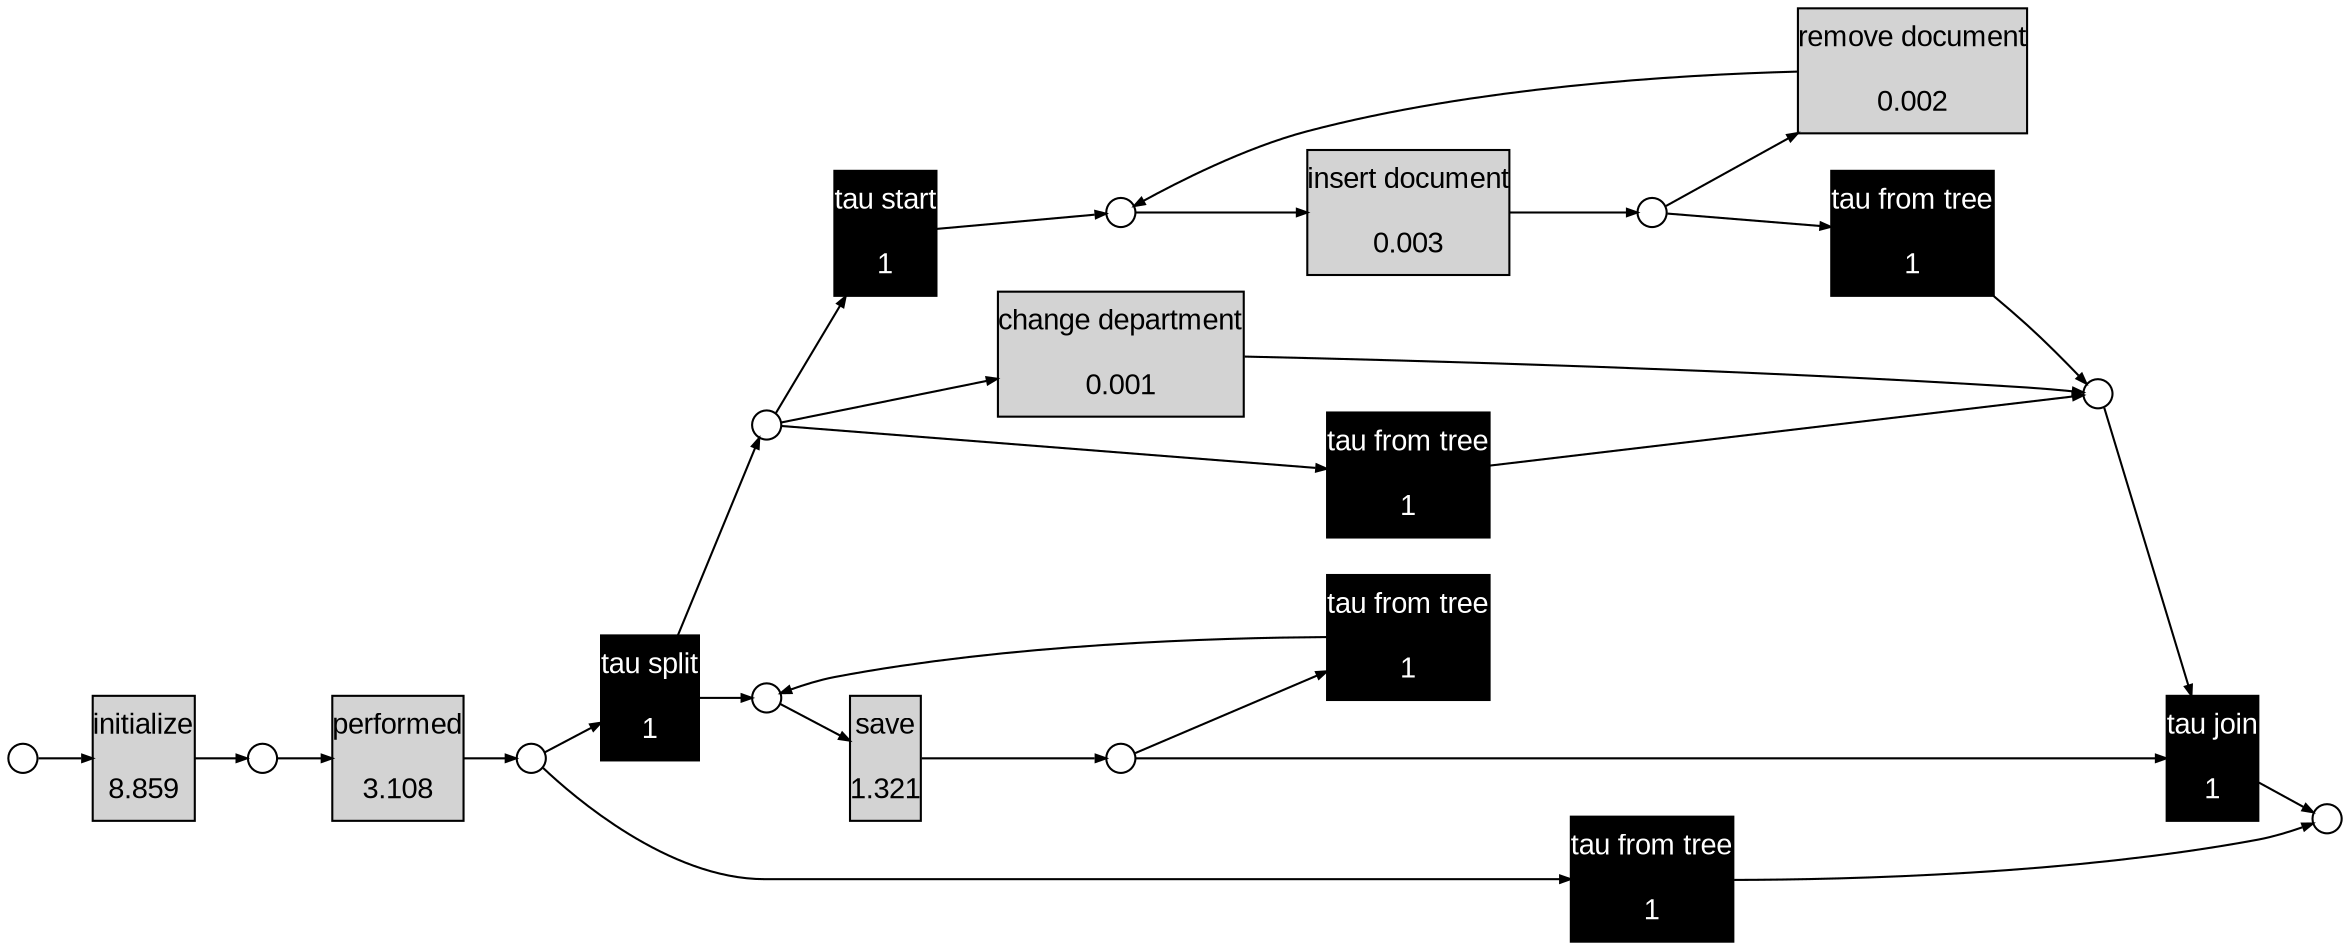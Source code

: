 digraph G { 
ranksep=".3"; fontsize="14"; remincross=true; margin="0.0,0.0"; fontname="Arial";rankdir="LR";
edge [arrowsize="0.5"];
node [height=".2",width=".2",fontname="Arial",fontsize="14"];
ratio=0.4;
id1 [shape="box",margin="0, 0.1",label="initialize\n\n8.859",style="filled"];
id2 [shape="box",margin="0, 0.1",label="performed\n\n3.108",style="filled"];
id3 [shape="box",margin="0, 0.1",color="black",fontcolor="white",label="tau split\n\n1",style="filled"];
id4 [shape="box",margin="0, 0.1",color="black",fontcolor="white",label="tau join\n\n1",style="filled"];
id5 [shape="box",margin="0, 0.1",color="black",fontcolor="white",label="tau start\n\n1",style="filled"];
id6 [shape="box",margin="0, 0.1",label="insert document\n\n0.003",style="filled"];
id7 [shape="box",margin="0, 0.1",label="remove document\n\n0.002",style="filled"];
id8 [shape="box",margin="0, 0.1",color="black",fontcolor="white",label="tau from tree\n\n1",style="filled"];
id9 [shape="box",margin="0, 0.1",label="change department\n\n0.001",style="filled"];
id10 [shape="box",margin="0, 0.1",color="black",fontcolor="white",label="tau from tree\n\n1",style="filled"];
id11 [shape="box",margin="0, 0.1",label="save\n\n1.321",style="filled"];
id12 [shape="box",margin="0, 0.1",color="black",fontcolor="white",label="tau from tree\n\n1",style="filled"];
id13 [shape="box",margin="0, 0.1",color="black",fontcolor="white",label="tau from tree\n\n1",style="filled"];
id14 [shape="circle",label=""];
id15 [shape="circle",label=""];
id16 [shape="circle",label=""];
id17 [shape="circle",label=""];
id18 [shape="circle",label=""];
id19 [shape="circle",label=""];
id20 [shape="circle",label=""];
id21 [shape="circle",label=""];
id22 [shape="circle",label=""];
id23 [shape="circle",label=""];
id23 -> id11
id5 -> id21
id12 -> id23
id19 -> id4
id13 -> id15
id18 -> id9
id8 -> id19
id16 -> id2
id11 -> id22
id7 -> id21
id20 -> id8
id17 -> id13
id1 -> id16
id2 -> id17
id3 -> id18
id18 -> id10
id21 -> id6
id22 -> id4
id14 -> id1
id20 -> id7
id6 -> id20
id22 -> id12
id10 -> id19
id18 -> id5
id17 -> id3
id3 -> id23
id9 -> id19
id4 -> id15
}